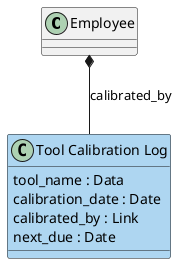 @startuml
"Employee" *-- "Tool Calibration Log" : calibrated_by
class "Tool Calibration Log" #AED6F1 {
  tool_name : Data
  calibration_date : Date
  calibrated_by : Link
  next_due : Date
}
@enduml